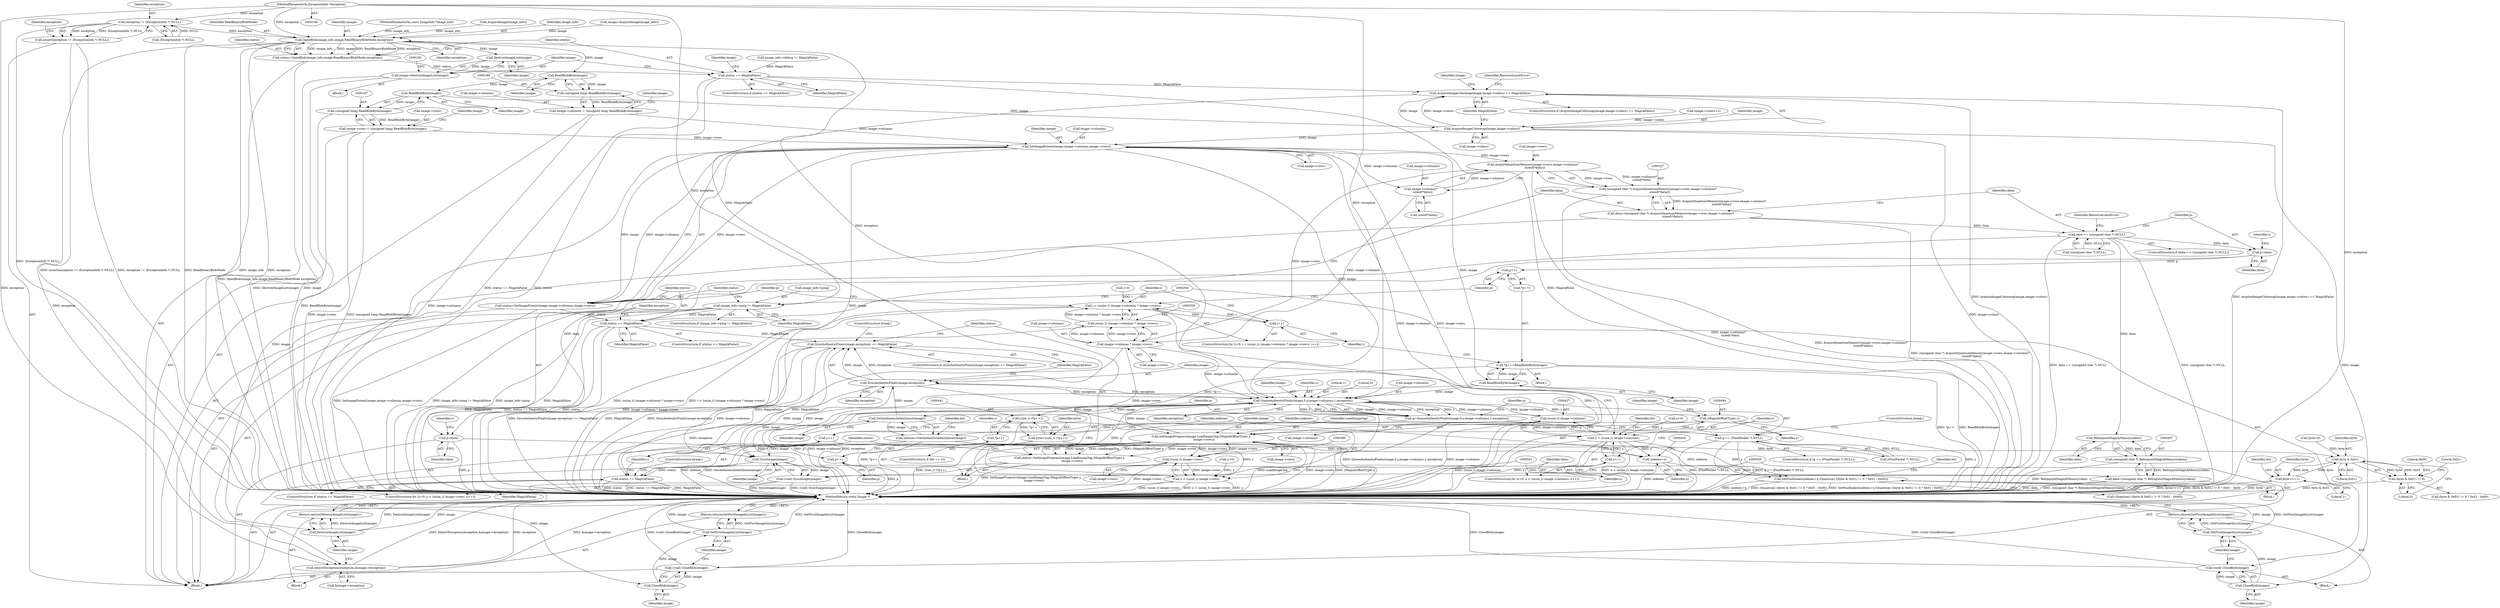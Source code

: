 digraph "0_ImageMagick_f6e9d0d9955e85bdd7540b251cd50d598dacc5e6_51@pointer" {
"1000108" [label="(MethodParameterIn,ExceptionInfo *exception)"];
"1000149" [label="(Call,exception != (ExceptionInfo *) NULL)"];
"1000148" [label="(Call,assert(exception != (ExceptionInfo *) NULL))"];
"1000166" [label="(Call,OpenBlob(image_info,image,ReadBinaryBlobMode,exception))"];
"1000164" [label="(Call,status=OpenBlob(image_info,image,ReadBinaryBlobMode,exception))"];
"1000172" [label="(Call,status == MagickFalse)"];
"1000216" [label="(Call,AcquireImageColormap(image,image->colors) == MagickFalse)"];
"1000287" [label="(Call,image_info->ping != MagickFalse)"];
"1000311" [label="(Call,status == MagickFalse)"];
"1000472" [label="(Call,SyncAuthenticPixels(image,exception) == MagickFalse)"];
"1000490" [label="(Call,status == MagickFalse)"];
"1000178" [label="(Call,DestroyImageList(image))"];
"1000176" [label="(Call,image=DestroyImageList(image))"];
"1000190" [label="(Call,ReadBlobByte(image))"];
"1000188" [label="(Call,(unsigned long) ReadBlobByte(image))"];
"1000184" [label="(Call,image->columns = (unsigned long) ReadBlobByte(image))"];
"1000302" [label="(Call,SetImageExtent(image,image->columns,image->rows))"];
"1000300" [label="(Call,status=SetImageExtent(image,image->columns,image->rows))"];
"1000322" [label="(Call,DestroyImageList(image))"];
"1000321" [label="(Return,return(DestroyImageList(image));)"];
"1000328" [label="(Call,AcquireQuantumMemory(image->rows,image->columns*\n    sizeof(*data)))"];
"1000326" [label="(Call,(unsigned char *) AcquireQuantumMemory(image->rows,image->columns*\n    sizeof(*data)))"];
"1000324" [label="(Call,data=(unsigned char *) AcquireQuantumMemory(image->rows,image->columns*\n    sizeof(*data)))"];
"1000340" [label="(Call,data == (unsigned char *) NULL)"];
"1000348" [label="(Call,p=data)"];
"1000371" [label="(Call,p++)"];
"1000375" [label="(Call,p=data)"];
"1000443" [label="(Call,p++)"];
"1000498" [label="(Call,RelinquishMagickMemory(data))"];
"1000496" [label="(Call,(unsigned char *) RelinquishMagickMemory(data))"];
"1000494" [label="(Call,data=(unsigned char *) RelinquishMagickMemory(data))"];
"1000359" [label="(Call,image->columns * image->rows)"];
"1000357" [label="(Call,(ssize_t) (image->columns * image->rows))"];
"1000355" [label="(Call,i < (ssize_t) (image->columns * image->rows))"];
"1000366" [label="(Call,i++)"];
"1000384" [label="(Call,(ssize_t) image->rows)"];
"1000382" [label="(Call,y < (ssize_t) image->rows)"];
"1000394" [label="(Call,QueueAuthenticPixels(image,0,y,image->columns,1,exception))"];
"1000392" [label="(Call,q=QueueAuthenticPixels(image,0,y,image->columns,1,exception))"];
"1000404" [label="(Call,q == (PixelPacket *) NULL)"];
"1000412" [label="(Call,GetAuthenticIndexQueue(image))"];
"1000410" [label="(Call,indexes=GetAuthenticIndexQueue(image))"];
"1000445" [label="(Call,SetPixelIndex(indexes+x,(Quantum) ((byte & 0x01) != 0 ? 0x01 : 0x00)))"];
"1000446" [label="(Call,indexes+x)"];
"1000473" [label="(Call,SyncAuthenticPixels(image,exception))"];
"1000480" [label="(Call,SetImageProgress(image,LoadImageTag,(MagickOffsetType) y,\n      image->rows))"];
"1000478" [label="(Call,status=SetImageProgress(image,LoadImageTag,(MagickOffsetType) y,\n      image->rows))"];
"1000502" [label="(Call,SyncImage(image))"];
"1000500" [label="(Call,(void) SyncImage(image))"];
"1000506" [label="(Call,CloseBlob(image))"];
"1000504" [label="(Call,(void) CloseBlob(image))"];
"1000509" [label="(Call,GetFirstImageInList(image))"];
"1000508" [label="(Return,return(GetFirstImageInList(image));)"];
"1000426" [label="(Call,(ssize_t) image->columns)"];
"1000424" [label="(Call,x < (ssize_t) image->columns)"];
"1000431" [label="(Call,x++)"];
"1000483" [label="(Call,(MagickOffsetType) y)"];
"1000389" [label="(Call,y++)"];
"1000332" [label="(Call,image->columns*\n    sizeof(*data))"];
"1000373" [label="(Call,ReadBlobByte(image))"];
"1000369" [label="(Call,*p++=ReadBlobByte(image))"];
"1000440" [label="(Call,(size_t) (*p++))"];
"1000438" [label="(Call,byte=(size_t) (*p++))"];
"1000453" [label="(Call,byte & 0x01)"];
"1000452" [label="(Call,(byte & 0x01) != 0)"];
"1000461" [label="(Call,byte>>=1)"];
"1000198" [label="(Call,ReadBlobByte(image))"];
"1000196" [label="(Call,(unsigned long) ReadBlobByte(image))"];
"1000192" [label="(Call,image->rows = (unsigned long) ReadBlobByte(image))"];
"1000217" [label="(Call,AcquireImageColormap(image,image->colors))"];
"1000295" [label="(Call,CloseBlob(image))"];
"1000293" [label="(Call,(void) CloseBlob(image))"];
"1000298" [label="(Call,GetFirstImageInList(image))"];
"1000297" [label="(Return,return(GetFirstImageInList(image));)"];
"1000315" [label="(Call,InheritException(exception,&image->exception))"];
"1000379" [label="(Call,y=0)"];
"1000360" [label="(Call,image->columns)"];
"1000438" [label="(Call,byte=(size_t) (*p++))"];
"1000339" [label="(ControlStructure,if (data == (unsigned char *) NULL))"];
"1000460" [label="(Identifier,bit)"];
"1000311" [label="(Call,status == MagickFalse)"];
"1000386" [label="(Call,image->rows)"];
"1000333" [label="(Call,image->columns)"];
"1000376" [label="(Identifier,p)"];
"1000332" [label="(Call,image->columns*\n    sizeof(*data))"];
"1000417" [label="(Call,byte=0)"];
"1000413" [label="(Identifier,image)"];
"1000486" [label="(Call,image->rows)"];
"1000193" [label="(Call,image->rows)"];
"1000186" [label="(Identifier,image)"];
"1000436" [label="(Identifier,bit)"];
"1000287" [label="(Call,image_info->ping != MagickFalse)"];
"1000170" [label="(Identifier,exception)"];
"1000150" [label="(Identifier,exception)"];
"1000382" [label="(Call,y < (ssize_t) image->rows)"];
"1000498" [label="(Call,RelinquishMagickMemory(data))"];
"1000295" [label="(Call,CloseBlob(image))"];
"1000346" [label="(Identifier,ResourceLimitError)"];
"1000166" [label="(Call,OpenBlob(image_info,image,ReadBinaryBlobMode,exception))"];
"1000374" [label="(Identifier,image)"];
"1000134" [label="(Call,image_info->debug != MagickFalse)"];
"1000428" [label="(Call,image->columns)"];
"1000190" [label="(Call,ReadBlobByte(image))"];
"1000194" [label="(Identifier,image)"];
"1000420" [label="(ControlStructure,for (x=0; x < (ssize_t) image->columns; x++))"];
"1000403" [label="(ControlStructure,if (q == (PixelPacket *) NULL))"];
"1000410" [label="(Call,indexes=GetAuthenticIndexQueue(image))"];
"1000456" [label="(Literal,0)"];
"1000373" [label="(Call,ReadBlobByte(image))"];
"1000188" [label="(Call,(unsigned long) ReadBlobByte(image))"];
"1000341" [label="(Identifier,data)"];
"1000351" [label="(ControlStructure,for (i=0; i < (ssize_t) (image->columns * image->rows); i++))"];
"1000442" [label="(Call,*p++)"];
"1000447" [label="(Identifier,indexes)"];
"1000500" [label="(Call,(void) SyncImage(image))"];
"1000458" [label="(Literal,0x00)"];
"1000453" [label="(Call,byte & 0x01)"];
"1000215" [label="(ControlStructure,if (AcquireImageColormap(image,image->colors) == MagickFalse))"];
"1000179" [label="(Identifier,image)"];
"1000431" [label="(Call,x++)"];
"1000202" [label="(Identifier,image)"];
"1000499" [label="(Identifier,data)"];
"1000493" [label="(ControlStructure,break;)"];
"1000483" [label="(Call,(MagickOffsetType) y)"];
"1000336" [label="(Call,sizeof(*data))"];
"1000404" [label="(Call,q == (PixelPacket *) NULL)"];
"1000421" [label="(Call,x=0)"];
"1000439" [label="(Identifier,byte)"];
"1000219" [label="(Call,image->colors)"];
"1000192" [label="(Call,image->rows = (unsigned long) ReadBlobByte(image))"];
"1000503" [label="(Identifier,image)"];
"1000491" [label="(Identifier,status)"];
"1000286" [label="(ControlStructure,if (image_info->ping != MagickFalse))"];
"1000508" [label="(Return,return(GetFirstImageInList(image));)"];
"1000472" [label="(Call,SyncAuthenticPixels(image,exception) == MagickFalse)"];
"1000455" [label="(Literal,0x01)"];
"1000326" [label="(Call,(unsigned char *) AcquireQuantumMemory(image->rows,image->columns*\n    sizeof(*data)))"];
"1000398" [label="(Call,image->columns)"];
"1000504" [label="(Call,(void) CloseBlob(image))"];
"1000322" [label="(Call,DestroyImageList(image))"];
"1000462" [label="(Identifier,byte)"];
"1000440" [label="(Call,(size_t) (*p++))"];
"1000393" [label="(Identifier,q)"];
"1000222" [label="(Identifier,MagickFalse)"];
"1000487" [label="(Identifier,image)"];
"1000352" [label="(Call,i=0)"];
"1000383" [label="(Identifier,y)"];
"1000315" [label="(Call,InheritException(exception,&image->exception))"];
"1000296" [label="(Identifier,image)"];
"1000445" [label="(Call,SetPixelIndex(indexes+x,(Quantum) ((byte & 0x01) != 0 ? 0x01 : 0x00)))"];
"1000175" [label="(Block,)"];
"1000164" [label="(Call,status=OpenBlob(image_info,image,ReadBinaryBlobMode,exception))"];
"1000355" [label="(Call,i < (ssize_t) (image->columns * image->rows))"];
"1000168" [label="(Identifier,image)"];
"1000506" [label="(Call,CloseBlob(image))"];
"1000485" [label="(Identifier,y)"];
"1000476" [label="(Identifier,MagickFalse)"];
"1000412" [label="(Call,GetAuthenticIndexQueue(image))"];
"1000230" [label="(Identifier,image)"];
"1000451" [label="(Call,(byte & 0x01) != 0 ? 0x01 : 0x00)"];
"1000457" [label="(Literal,0x01)"];
"1000415" [label="(Identifier,bit)"];
"1000297" [label="(Return,return(GetFirstImageInList(image));)"];
"1000312" [label="(Identifier,status)"];
"1000480" [label="(Call,SetImageProgress(image,LoadImageTag,(MagickOffsetType) y,\n      image->rows))"];
"1000292" [label="(Block,)"];
"1000359" [label="(Call,image->columns * image->rows)"];
"1000502" [label="(Call,SyncImage(image))"];
"1000108" [label="(MethodParameterIn,ExceptionInfo *exception)"];
"1000196" [label="(Call,(unsigned long) ReadBlobByte(image))"];
"1000477" [label="(ControlStructure,break;)"];
"1000394" [label="(Call,QueueAuthenticPixels(image,0,y,image->columns,1,exception))"];
"1000411" [label="(Identifier,indexes)"];
"1000109" [label="(Block,)"];
"1000157" [label="(Identifier,exception)"];
"1000402" [label="(Identifier,exception)"];
"1000363" [label="(Call,image->rows)"];
"1000349" [label="(Identifier,p)"];
"1000377" [label="(Identifier,data)"];
"1000173" [label="(Identifier,status)"];
"1000291" [label="(Identifier,MagickFalse)"];
"1000461" [label="(Call,byte>>=1)"];
"1000107" [label="(MethodParameterIn,const ImageInfo *image_info)"];
"1000371" [label="(Call,p++)"];
"1000316" [label="(Identifier,exception)"];
"1000368" [label="(Block,)"];
"1000210" [label="(Call,image->colors=2)"];
"1000490" [label="(Call,status == MagickFalse)"];
"1000489" [label="(ControlStructure,if (status == MagickFalse))"];
"1000302" [label="(Call,SetImageExtent(image,image->columns,image->rows))"];
"1000172" [label="(Call,status == MagickFalse)"];
"1000185" [label="(Call,image->columns)"];
"1000165" [label="(Identifier,status)"];
"1000372" [label="(Identifier,p)"];
"1000492" [label="(Identifier,MagickFalse)"];
"1000340" [label="(Call,data == (unsigned char *) NULL)"];
"1000350" [label="(Identifier,data)"];
"1000303" [label="(Identifier,image)"];
"1000342" [label="(Call,(unsigned char *) NULL)"];
"1000356" [label="(Identifier,i)"];
"1000199" [label="(Identifier,image)"];
"1000162" [label="(Call,AcquireImage(image_info))"];
"1000425" [label="(Identifier,x)"];
"1000218" [label="(Identifier,image)"];
"1000177" [label="(Identifier,image)"];
"1000293" [label="(Call,(void) CloseBlob(image))"];
"1000507" [label="(Identifier,image)"];
"1000509" [label="(Call,GetFirstImageInList(image))"];
"1000167" [label="(Identifier,image_info)"];
"1000184" [label="(Call,image->columns = (unsigned long) ReadBlobByte(image))"];
"1000357" [label="(Call,(ssize_t) (image->columns * image->rows))"];
"1000473" [label="(Call,SyncAuthenticPixels(image,exception))"];
"1000448" [label="(Identifier,x)"];
"1000395" [label="(Identifier,image)"];
"1000406" [label="(Call,(PixelPacket *) NULL)"];
"1000511" [label="(MethodReturn,static Image *)"];
"1000314" [label="(Block,)"];
"1000174" [label="(Identifier,MagickFalse)"];
"1000481" [label="(Identifier,image)"];
"1000474" [label="(Identifier,image)"];
"1000324" [label="(Call,data=(unsigned char *) AcquireQuantumMemory(image->rows,image->columns*\n    sizeof(*data)))"];
"1000463" [label="(Literal,1)"];
"1000452" [label="(Call,(byte & 0x01) != 0)"];
"1000432" [label="(Identifier,x)"];
"1000466" [label="(Identifier,bit)"];
"1000298" [label="(Call,GetFirstImageInList(image))"];
"1000171" [label="(ControlStructure,if (status == MagickFalse))"];
"1000191" [label="(Identifier,image)"];
"1000496" [label="(Call,(unsigned char *) RelinquishMagickMemory(data))"];
"1000397" [label="(Identifier,y)"];
"1000323" [label="(Identifier,image)"];
"1000149" [label="(Call,exception != (ExceptionInfo *) NULL)"];
"1000151" [label="(Call,(ExceptionInfo *) NULL)"];
"1000216" [label="(Call,AcquireImageColormap(image,image->colors) == MagickFalse)"];
"1000482" [label="(Identifier,LoadImageTag)"];
"1000479" [label="(Identifier,status)"];
"1000313" [label="(Identifier,MagickFalse)"];
"1000366" [label="(Call,i++)"];
"1000160" [label="(Call,image=AcquireImage(image_info))"];
"1000369" [label="(Call,*p++=ReadBlobByte(image))"];
"1000389" [label="(Call,y++)"];
"1000446" [label="(Call,indexes+x)"];
"1000300" [label="(Call,status=SetImageExtent(image,image->columns,image->rows))"];
"1000495" [label="(Identifier,data)"];
"1000317" [label="(Call,&image->exception)"];
"1000348" [label="(Call,p=data)"];
"1000224" [label="(Identifier,ResourceLimitError)"];
"1000329" [label="(Call,image->rows)"];
"1000353" [label="(Identifier,i)"];
"1000510" [label="(Identifier,image)"];
"1000444" [label="(Identifier,p)"];
"1000304" [label="(Call,image->columns)"];
"1000380" [label="(Identifier,y)"];
"1000434" [label="(ControlStructure,if (bit == 0))"];
"1000176" [label="(Call,image=DestroyImageList(image))"];
"1000288" [label="(Call,image_info->ping)"];
"1000494" [label="(Call,data=(unsigned char *) RelinquishMagickMemory(data))"];
"1000299" [label="(Identifier,image)"];
"1000391" [label="(Block,)"];
"1000325" [label="(Identifier,data)"];
"1000321" [label="(Return,return(DestroyImageList(image));)"];
"1000424" [label="(Call,x < (ssize_t) image->columns)"];
"1000148" [label="(Call,assert(exception != (ExceptionInfo *) NULL))"];
"1000198" [label="(Call,ReadBlobByte(image))"];
"1000378" [label="(ControlStructure,for (y=0; y < (ssize_t) image->rows; y++))"];
"1000401" [label="(Literal,1)"];
"1000478" [label="(Call,status=SetImageProgress(image,LoadImageTag,(MagickOffsetType) y,\n      image->rows))"];
"1000384" [label="(Call,(ssize_t) image->rows)"];
"1000178" [label="(Call,DestroyImageList(image))"];
"1000405" [label="(Identifier,q)"];
"1000396" [label="(Literal,0)"];
"1000449" [label="(Call,(Quantum) ((byte & 0x01) != 0 ? 0x01 : 0x00))"];
"1000433" [label="(Block,)"];
"1000390" [label="(Identifier,y)"];
"1000454" [label="(Identifier,byte)"];
"1000375" [label="(Call,p=data)"];
"1000307" [label="(Call,image->rows)"];
"1000328" [label="(Call,AcquireQuantumMemory(image->rows,image->columns*\n    sizeof(*data)))"];
"1000367" [label="(Identifier,i)"];
"1000169" [label="(Identifier,ReadBinaryBlobMode)"];
"1000301" [label="(Identifier,status)"];
"1000426" [label="(Call,(ssize_t) image->columns)"];
"1000471" [label="(ControlStructure,if (SyncAuthenticPixels(image,exception) == MagickFalse))"];
"1000475" [label="(Identifier,exception)"];
"1000310" [label="(ControlStructure,if (status == MagickFalse))"];
"1000443" [label="(Call,p++)"];
"1000409" [label="(ControlStructure,break;)"];
"1000392" [label="(Call,q=QueueAuthenticPixels(image,0,y,image->columns,1,exception))"];
"1000217" [label="(Call,AcquireImageColormap(image,image->colors))"];
"1000370" [label="(Call,*p++)"];
"1000108" -> "1000106"  [label="AST: "];
"1000108" -> "1000511"  [label="DDG: exception"];
"1000108" -> "1000149"  [label="DDG: exception"];
"1000108" -> "1000166"  [label="DDG: exception"];
"1000108" -> "1000315"  [label="DDG: exception"];
"1000108" -> "1000394"  [label="DDG: exception"];
"1000108" -> "1000473"  [label="DDG: exception"];
"1000149" -> "1000148"  [label="AST: "];
"1000149" -> "1000151"  [label="CFG: "];
"1000150" -> "1000149"  [label="AST: "];
"1000151" -> "1000149"  [label="AST: "];
"1000148" -> "1000149"  [label="CFG: "];
"1000149" -> "1000511"  [label="DDG: (ExceptionInfo *) NULL"];
"1000149" -> "1000148"  [label="DDG: exception"];
"1000149" -> "1000148"  [label="DDG: (ExceptionInfo *) NULL"];
"1000151" -> "1000149"  [label="DDG: NULL"];
"1000149" -> "1000166"  [label="DDG: exception"];
"1000148" -> "1000109"  [label="AST: "];
"1000157" -> "1000148"  [label="CFG: "];
"1000148" -> "1000511"  [label="DDG: exception != (ExceptionInfo *) NULL"];
"1000148" -> "1000511"  [label="DDG: assert(exception != (ExceptionInfo *) NULL)"];
"1000166" -> "1000164"  [label="AST: "];
"1000166" -> "1000170"  [label="CFG: "];
"1000167" -> "1000166"  [label="AST: "];
"1000168" -> "1000166"  [label="AST: "];
"1000169" -> "1000166"  [label="AST: "];
"1000170" -> "1000166"  [label="AST: "];
"1000164" -> "1000166"  [label="CFG: "];
"1000166" -> "1000511"  [label="DDG: ReadBinaryBlobMode"];
"1000166" -> "1000511"  [label="DDG: image_info"];
"1000166" -> "1000511"  [label="DDG: exception"];
"1000166" -> "1000164"  [label="DDG: image_info"];
"1000166" -> "1000164"  [label="DDG: image"];
"1000166" -> "1000164"  [label="DDG: ReadBinaryBlobMode"];
"1000166" -> "1000164"  [label="DDG: exception"];
"1000162" -> "1000166"  [label="DDG: image_info"];
"1000107" -> "1000166"  [label="DDG: image_info"];
"1000160" -> "1000166"  [label="DDG: image"];
"1000166" -> "1000178"  [label="DDG: image"];
"1000166" -> "1000190"  [label="DDG: image"];
"1000166" -> "1000315"  [label="DDG: exception"];
"1000166" -> "1000394"  [label="DDG: exception"];
"1000164" -> "1000109"  [label="AST: "];
"1000165" -> "1000164"  [label="AST: "];
"1000173" -> "1000164"  [label="CFG: "];
"1000164" -> "1000511"  [label="DDG: OpenBlob(image_info,image,ReadBinaryBlobMode,exception)"];
"1000164" -> "1000172"  [label="DDG: status"];
"1000172" -> "1000171"  [label="AST: "];
"1000172" -> "1000174"  [label="CFG: "];
"1000173" -> "1000172"  [label="AST: "];
"1000174" -> "1000172"  [label="AST: "];
"1000177" -> "1000172"  [label="CFG: "];
"1000186" -> "1000172"  [label="CFG: "];
"1000172" -> "1000511"  [label="DDG: status == MagickFalse"];
"1000172" -> "1000511"  [label="DDG: status"];
"1000172" -> "1000511"  [label="DDG: MagickFalse"];
"1000134" -> "1000172"  [label="DDG: MagickFalse"];
"1000172" -> "1000216"  [label="DDG: MagickFalse"];
"1000216" -> "1000215"  [label="AST: "];
"1000216" -> "1000222"  [label="CFG: "];
"1000217" -> "1000216"  [label="AST: "];
"1000222" -> "1000216"  [label="AST: "];
"1000224" -> "1000216"  [label="CFG: "];
"1000230" -> "1000216"  [label="CFG: "];
"1000216" -> "1000511"  [label="DDG: AcquireImageColormap(image,image->colors) == MagickFalse"];
"1000216" -> "1000511"  [label="DDG: AcquireImageColormap(image,image->colors)"];
"1000217" -> "1000216"  [label="DDG: image"];
"1000217" -> "1000216"  [label="DDG: image->colors"];
"1000216" -> "1000287"  [label="DDG: MagickFalse"];
"1000287" -> "1000286"  [label="AST: "];
"1000287" -> "1000291"  [label="CFG: "];
"1000288" -> "1000287"  [label="AST: "];
"1000291" -> "1000287"  [label="AST: "];
"1000294" -> "1000287"  [label="CFG: "];
"1000301" -> "1000287"  [label="CFG: "];
"1000287" -> "1000511"  [label="DDG: MagickFalse"];
"1000287" -> "1000511"  [label="DDG: image_info->ping != MagickFalse"];
"1000287" -> "1000511"  [label="DDG: image_info->ping"];
"1000287" -> "1000311"  [label="DDG: MagickFalse"];
"1000311" -> "1000310"  [label="AST: "];
"1000311" -> "1000313"  [label="CFG: "];
"1000312" -> "1000311"  [label="AST: "];
"1000313" -> "1000311"  [label="AST: "];
"1000316" -> "1000311"  [label="CFG: "];
"1000325" -> "1000311"  [label="CFG: "];
"1000311" -> "1000511"  [label="DDG: status"];
"1000311" -> "1000511"  [label="DDG: MagickFalse"];
"1000311" -> "1000511"  [label="DDG: status == MagickFalse"];
"1000300" -> "1000311"  [label="DDG: status"];
"1000311" -> "1000472"  [label="DDG: MagickFalse"];
"1000472" -> "1000471"  [label="AST: "];
"1000472" -> "1000476"  [label="CFG: "];
"1000473" -> "1000472"  [label="AST: "];
"1000476" -> "1000472"  [label="AST: "];
"1000477" -> "1000472"  [label="CFG: "];
"1000479" -> "1000472"  [label="CFG: "];
"1000472" -> "1000511"  [label="DDG: SyncAuthenticPixels(image,exception) == MagickFalse"];
"1000472" -> "1000511"  [label="DDG: MagickFalse"];
"1000472" -> "1000511"  [label="DDG: SyncAuthenticPixels(image,exception)"];
"1000473" -> "1000472"  [label="DDG: image"];
"1000473" -> "1000472"  [label="DDG: exception"];
"1000490" -> "1000472"  [label="DDG: MagickFalse"];
"1000472" -> "1000490"  [label="DDG: MagickFalse"];
"1000490" -> "1000489"  [label="AST: "];
"1000490" -> "1000492"  [label="CFG: "];
"1000491" -> "1000490"  [label="AST: "];
"1000492" -> "1000490"  [label="AST: "];
"1000493" -> "1000490"  [label="CFG: "];
"1000390" -> "1000490"  [label="CFG: "];
"1000490" -> "1000511"  [label="DDG: status"];
"1000490" -> "1000511"  [label="DDG: status == MagickFalse"];
"1000490" -> "1000511"  [label="DDG: MagickFalse"];
"1000478" -> "1000490"  [label="DDG: status"];
"1000178" -> "1000176"  [label="AST: "];
"1000178" -> "1000179"  [label="CFG: "];
"1000179" -> "1000178"  [label="AST: "];
"1000176" -> "1000178"  [label="CFG: "];
"1000178" -> "1000176"  [label="DDG: image"];
"1000176" -> "1000175"  [label="AST: "];
"1000177" -> "1000176"  [label="AST: "];
"1000182" -> "1000176"  [label="CFG: "];
"1000176" -> "1000511"  [label="DDG: DestroyImageList(image)"];
"1000176" -> "1000511"  [label="DDG: image"];
"1000190" -> "1000188"  [label="AST: "];
"1000190" -> "1000191"  [label="CFG: "];
"1000191" -> "1000190"  [label="AST: "];
"1000188" -> "1000190"  [label="CFG: "];
"1000190" -> "1000188"  [label="DDG: image"];
"1000190" -> "1000198"  [label="DDG: image"];
"1000188" -> "1000184"  [label="AST: "];
"1000189" -> "1000188"  [label="AST: "];
"1000184" -> "1000188"  [label="CFG: "];
"1000188" -> "1000184"  [label="DDG: ReadBlobByte(image)"];
"1000184" -> "1000109"  [label="AST: "];
"1000185" -> "1000184"  [label="AST: "];
"1000194" -> "1000184"  [label="CFG: "];
"1000184" -> "1000511"  [label="DDG: image->columns"];
"1000184" -> "1000302"  [label="DDG: image->columns"];
"1000302" -> "1000300"  [label="AST: "];
"1000302" -> "1000307"  [label="CFG: "];
"1000303" -> "1000302"  [label="AST: "];
"1000304" -> "1000302"  [label="AST: "];
"1000307" -> "1000302"  [label="AST: "];
"1000300" -> "1000302"  [label="CFG: "];
"1000302" -> "1000511"  [label="DDG: image->columns"];
"1000302" -> "1000511"  [label="DDG: image->rows"];
"1000302" -> "1000300"  [label="DDG: image"];
"1000302" -> "1000300"  [label="DDG: image->columns"];
"1000302" -> "1000300"  [label="DDG: image->rows"];
"1000217" -> "1000302"  [label="DDG: image"];
"1000192" -> "1000302"  [label="DDG: image->rows"];
"1000302" -> "1000322"  [label="DDG: image"];
"1000302" -> "1000328"  [label="DDG: image->rows"];
"1000302" -> "1000332"  [label="DDG: image->columns"];
"1000302" -> "1000373"  [label="DDG: image"];
"1000302" -> "1000394"  [label="DDG: image"];
"1000302" -> "1000502"  [label="DDG: image"];
"1000300" -> "1000109"  [label="AST: "];
"1000301" -> "1000300"  [label="AST: "];
"1000312" -> "1000300"  [label="CFG: "];
"1000300" -> "1000511"  [label="DDG: SetImageExtent(image,image->columns,image->rows)"];
"1000322" -> "1000321"  [label="AST: "];
"1000322" -> "1000323"  [label="CFG: "];
"1000323" -> "1000322"  [label="AST: "];
"1000321" -> "1000322"  [label="CFG: "];
"1000322" -> "1000511"  [label="DDG: DestroyImageList(image)"];
"1000322" -> "1000511"  [label="DDG: image"];
"1000322" -> "1000321"  [label="DDG: DestroyImageList(image)"];
"1000321" -> "1000314"  [label="AST: "];
"1000511" -> "1000321"  [label="CFG: "];
"1000321" -> "1000511"  [label="DDG: <RET>"];
"1000328" -> "1000326"  [label="AST: "];
"1000328" -> "1000332"  [label="CFG: "];
"1000329" -> "1000328"  [label="AST: "];
"1000332" -> "1000328"  [label="AST: "];
"1000326" -> "1000328"  [label="CFG: "];
"1000328" -> "1000511"  [label="DDG: image->columns*\n    sizeof(*data)"];
"1000328" -> "1000326"  [label="DDG: image->rows"];
"1000328" -> "1000326"  [label="DDG: image->columns*\n    sizeof(*data)"];
"1000332" -> "1000328"  [label="DDG: image->columns"];
"1000328" -> "1000359"  [label="DDG: image->rows"];
"1000326" -> "1000324"  [label="AST: "];
"1000327" -> "1000326"  [label="AST: "];
"1000324" -> "1000326"  [label="CFG: "];
"1000326" -> "1000511"  [label="DDG: AcquireQuantumMemory(image->rows,image->columns*\n    sizeof(*data))"];
"1000326" -> "1000324"  [label="DDG: AcquireQuantumMemory(image->rows,image->columns*\n    sizeof(*data))"];
"1000324" -> "1000109"  [label="AST: "];
"1000325" -> "1000324"  [label="AST: "];
"1000341" -> "1000324"  [label="CFG: "];
"1000324" -> "1000511"  [label="DDG: (unsigned char *) AcquireQuantumMemory(image->rows,image->columns*\n    sizeof(*data))"];
"1000324" -> "1000340"  [label="DDG: data"];
"1000340" -> "1000339"  [label="AST: "];
"1000340" -> "1000342"  [label="CFG: "];
"1000341" -> "1000340"  [label="AST: "];
"1000342" -> "1000340"  [label="AST: "];
"1000346" -> "1000340"  [label="CFG: "];
"1000349" -> "1000340"  [label="CFG: "];
"1000340" -> "1000511"  [label="DDG: (unsigned char *) NULL"];
"1000340" -> "1000511"  [label="DDG: data == (unsigned char *) NULL"];
"1000342" -> "1000340"  [label="DDG: NULL"];
"1000340" -> "1000348"  [label="DDG: data"];
"1000340" -> "1000375"  [label="DDG: data"];
"1000340" -> "1000498"  [label="DDG: data"];
"1000348" -> "1000109"  [label="AST: "];
"1000348" -> "1000350"  [label="CFG: "];
"1000349" -> "1000348"  [label="AST: "];
"1000350" -> "1000348"  [label="AST: "];
"1000353" -> "1000348"  [label="CFG: "];
"1000348" -> "1000371"  [label="DDG: p"];
"1000371" -> "1000370"  [label="AST: "];
"1000371" -> "1000372"  [label="CFG: "];
"1000372" -> "1000371"  [label="AST: "];
"1000370" -> "1000371"  [label="CFG: "];
"1000375" -> "1000109"  [label="AST: "];
"1000375" -> "1000377"  [label="CFG: "];
"1000376" -> "1000375"  [label="AST: "];
"1000377" -> "1000375"  [label="AST: "];
"1000380" -> "1000375"  [label="CFG: "];
"1000375" -> "1000511"  [label="DDG: p"];
"1000375" -> "1000443"  [label="DDG: p"];
"1000443" -> "1000442"  [label="AST: "];
"1000443" -> "1000444"  [label="CFG: "];
"1000444" -> "1000443"  [label="AST: "];
"1000442" -> "1000443"  [label="CFG: "];
"1000443" -> "1000511"  [label="DDG: p"];
"1000498" -> "1000496"  [label="AST: "];
"1000498" -> "1000499"  [label="CFG: "];
"1000499" -> "1000498"  [label="AST: "];
"1000496" -> "1000498"  [label="CFG: "];
"1000498" -> "1000496"  [label="DDG: data"];
"1000496" -> "1000494"  [label="AST: "];
"1000497" -> "1000496"  [label="AST: "];
"1000494" -> "1000496"  [label="CFG: "];
"1000496" -> "1000511"  [label="DDG: RelinquishMagickMemory(data)"];
"1000496" -> "1000494"  [label="DDG: RelinquishMagickMemory(data)"];
"1000494" -> "1000109"  [label="AST: "];
"1000495" -> "1000494"  [label="AST: "];
"1000501" -> "1000494"  [label="CFG: "];
"1000494" -> "1000511"  [label="DDG: (unsigned char *) RelinquishMagickMemory(data)"];
"1000494" -> "1000511"  [label="DDG: data"];
"1000359" -> "1000357"  [label="AST: "];
"1000359" -> "1000363"  [label="CFG: "];
"1000360" -> "1000359"  [label="AST: "];
"1000363" -> "1000359"  [label="AST: "];
"1000357" -> "1000359"  [label="CFG: "];
"1000359" -> "1000511"  [label="DDG: image->columns"];
"1000359" -> "1000357"  [label="DDG: image->columns"];
"1000359" -> "1000357"  [label="DDG: image->rows"];
"1000332" -> "1000359"  [label="DDG: image->columns"];
"1000359" -> "1000384"  [label="DDG: image->rows"];
"1000359" -> "1000394"  [label="DDG: image->columns"];
"1000357" -> "1000355"  [label="AST: "];
"1000358" -> "1000357"  [label="AST: "];
"1000355" -> "1000357"  [label="CFG: "];
"1000357" -> "1000511"  [label="DDG: image->columns * image->rows"];
"1000357" -> "1000355"  [label="DDG: image->columns * image->rows"];
"1000355" -> "1000351"  [label="AST: "];
"1000356" -> "1000355"  [label="AST: "];
"1000372" -> "1000355"  [label="CFG: "];
"1000376" -> "1000355"  [label="CFG: "];
"1000355" -> "1000511"  [label="DDG: i"];
"1000355" -> "1000511"  [label="DDG: (ssize_t) (image->columns * image->rows)"];
"1000355" -> "1000511"  [label="DDG: i < (ssize_t) (image->columns * image->rows)"];
"1000352" -> "1000355"  [label="DDG: i"];
"1000366" -> "1000355"  [label="DDG: i"];
"1000355" -> "1000366"  [label="DDG: i"];
"1000366" -> "1000351"  [label="AST: "];
"1000366" -> "1000367"  [label="CFG: "];
"1000367" -> "1000366"  [label="AST: "];
"1000356" -> "1000366"  [label="CFG: "];
"1000384" -> "1000382"  [label="AST: "];
"1000384" -> "1000386"  [label="CFG: "];
"1000385" -> "1000384"  [label="AST: "];
"1000386" -> "1000384"  [label="AST: "];
"1000382" -> "1000384"  [label="CFG: "];
"1000384" -> "1000511"  [label="DDG: image->rows"];
"1000384" -> "1000382"  [label="DDG: image->rows"];
"1000480" -> "1000384"  [label="DDG: image->rows"];
"1000384" -> "1000480"  [label="DDG: image->rows"];
"1000382" -> "1000378"  [label="AST: "];
"1000383" -> "1000382"  [label="AST: "];
"1000393" -> "1000382"  [label="CFG: "];
"1000495" -> "1000382"  [label="CFG: "];
"1000382" -> "1000511"  [label="DDG: y"];
"1000382" -> "1000511"  [label="DDG: (ssize_t) image->rows"];
"1000382" -> "1000511"  [label="DDG: y < (ssize_t) image->rows"];
"1000379" -> "1000382"  [label="DDG: y"];
"1000389" -> "1000382"  [label="DDG: y"];
"1000382" -> "1000394"  [label="DDG: y"];
"1000394" -> "1000392"  [label="AST: "];
"1000394" -> "1000402"  [label="CFG: "];
"1000395" -> "1000394"  [label="AST: "];
"1000396" -> "1000394"  [label="AST: "];
"1000397" -> "1000394"  [label="AST: "];
"1000398" -> "1000394"  [label="AST: "];
"1000401" -> "1000394"  [label="AST: "];
"1000402" -> "1000394"  [label="AST: "];
"1000392" -> "1000394"  [label="CFG: "];
"1000394" -> "1000511"  [label="DDG: y"];
"1000394" -> "1000511"  [label="DDG: image->columns"];
"1000394" -> "1000511"  [label="DDG: exception"];
"1000394" -> "1000392"  [label="DDG: image"];
"1000394" -> "1000392"  [label="DDG: image->columns"];
"1000394" -> "1000392"  [label="DDG: exception"];
"1000394" -> "1000392"  [label="DDG: 1"];
"1000394" -> "1000392"  [label="DDG: 0"];
"1000394" -> "1000392"  [label="DDG: y"];
"1000480" -> "1000394"  [label="DDG: image"];
"1000373" -> "1000394"  [label="DDG: image"];
"1000426" -> "1000394"  [label="DDG: image->columns"];
"1000473" -> "1000394"  [label="DDG: exception"];
"1000394" -> "1000412"  [label="DDG: image"];
"1000394" -> "1000426"  [label="DDG: image->columns"];
"1000394" -> "1000473"  [label="DDG: exception"];
"1000394" -> "1000483"  [label="DDG: y"];
"1000394" -> "1000502"  [label="DDG: image"];
"1000392" -> "1000391"  [label="AST: "];
"1000393" -> "1000392"  [label="AST: "];
"1000405" -> "1000392"  [label="CFG: "];
"1000392" -> "1000511"  [label="DDG: QueueAuthenticPixels(image,0,y,image->columns,1,exception)"];
"1000392" -> "1000404"  [label="DDG: q"];
"1000404" -> "1000403"  [label="AST: "];
"1000404" -> "1000406"  [label="CFG: "];
"1000405" -> "1000404"  [label="AST: "];
"1000406" -> "1000404"  [label="AST: "];
"1000409" -> "1000404"  [label="CFG: "];
"1000411" -> "1000404"  [label="CFG: "];
"1000404" -> "1000511"  [label="DDG: q"];
"1000404" -> "1000511"  [label="DDG: q == (PixelPacket *) NULL"];
"1000404" -> "1000511"  [label="DDG: (PixelPacket *) NULL"];
"1000406" -> "1000404"  [label="DDG: NULL"];
"1000412" -> "1000410"  [label="AST: "];
"1000412" -> "1000413"  [label="CFG: "];
"1000413" -> "1000412"  [label="AST: "];
"1000410" -> "1000412"  [label="CFG: "];
"1000412" -> "1000410"  [label="DDG: image"];
"1000412" -> "1000473"  [label="DDG: image"];
"1000410" -> "1000391"  [label="AST: "];
"1000411" -> "1000410"  [label="AST: "];
"1000415" -> "1000410"  [label="CFG: "];
"1000410" -> "1000511"  [label="DDG: indexes"];
"1000410" -> "1000511"  [label="DDG: GetAuthenticIndexQueue(image)"];
"1000410" -> "1000445"  [label="DDG: indexes"];
"1000410" -> "1000446"  [label="DDG: indexes"];
"1000445" -> "1000433"  [label="AST: "];
"1000445" -> "1000449"  [label="CFG: "];
"1000446" -> "1000445"  [label="AST: "];
"1000449" -> "1000445"  [label="AST: "];
"1000460" -> "1000445"  [label="CFG: "];
"1000445" -> "1000511"  [label="DDG: indexes+x"];
"1000445" -> "1000511"  [label="DDG: (Quantum) ((byte & 0x01) != 0 ? 0x01 : 0x00)"];
"1000445" -> "1000511"  [label="DDG: SetPixelIndex(indexes+x,(Quantum) ((byte & 0x01) != 0 ? 0x01 : 0x00))"];
"1000424" -> "1000445"  [label="DDG: x"];
"1000449" -> "1000445"  [label="DDG: (byte & 0x01) != 0 ? 0x01 : 0x00"];
"1000446" -> "1000448"  [label="CFG: "];
"1000447" -> "1000446"  [label="AST: "];
"1000448" -> "1000446"  [label="AST: "];
"1000450" -> "1000446"  [label="CFG: "];
"1000446" -> "1000511"  [label="DDG: indexes"];
"1000424" -> "1000446"  [label="DDG: x"];
"1000473" -> "1000475"  [label="CFG: "];
"1000474" -> "1000473"  [label="AST: "];
"1000475" -> "1000473"  [label="AST: "];
"1000476" -> "1000473"  [label="CFG: "];
"1000473" -> "1000511"  [label="DDG: exception"];
"1000473" -> "1000480"  [label="DDG: image"];
"1000473" -> "1000502"  [label="DDG: image"];
"1000480" -> "1000478"  [label="AST: "];
"1000480" -> "1000486"  [label="CFG: "];
"1000481" -> "1000480"  [label="AST: "];
"1000482" -> "1000480"  [label="AST: "];
"1000483" -> "1000480"  [label="AST: "];
"1000486" -> "1000480"  [label="AST: "];
"1000478" -> "1000480"  [label="CFG: "];
"1000480" -> "1000511"  [label="DDG: image->rows"];
"1000480" -> "1000511"  [label="DDG: (MagickOffsetType) y"];
"1000480" -> "1000511"  [label="DDG: LoadImageTag"];
"1000480" -> "1000478"  [label="DDG: image"];
"1000480" -> "1000478"  [label="DDG: LoadImageTag"];
"1000480" -> "1000478"  [label="DDG: (MagickOffsetType) y"];
"1000480" -> "1000478"  [label="DDG: image->rows"];
"1000483" -> "1000480"  [label="DDG: y"];
"1000480" -> "1000502"  [label="DDG: image"];
"1000478" -> "1000391"  [label="AST: "];
"1000479" -> "1000478"  [label="AST: "];
"1000491" -> "1000478"  [label="CFG: "];
"1000478" -> "1000511"  [label="DDG: SetImageProgress(image,LoadImageTag,(MagickOffsetType) y,\n      image->rows)"];
"1000502" -> "1000500"  [label="AST: "];
"1000502" -> "1000503"  [label="CFG: "];
"1000503" -> "1000502"  [label="AST: "];
"1000500" -> "1000502"  [label="CFG: "];
"1000502" -> "1000500"  [label="DDG: image"];
"1000373" -> "1000502"  [label="DDG: image"];
"1000502" -> "1000506"  [label="DDG: image"];
"1000500" -> "1000109"  [label="AST: "];
"1000501" -> "1000500"  [label="AST: "];
"1000505" -> "1000500"  [label="CFG: "];
"1000500" -> "1000511"  [label="DDG: SyncImage(image)"];
"1000500" -> "1000511"  [label="DDG: (void) SyncImage(image)"];
"1000506" -> "1000504"  [label="AST: "];
"1000506" -> "1000507"  [label="CFG: "];
"1000507" -> "1000506"  [label="AST: "];
"1000504" -> "1000506"  [label="CFG: "];
"1000506" -> "1000504"  [label="DDG: image"];
"1000506" -> "1000509"  [label="DDG: image"];
"1000504" -> "1000109"  [label="AST: "];
"1000505" -> "1000504"  [label="AST: "];
"1000510" -> "1000504"  [label="CFG: "];
"1000504" -> "1000511"  [label="DDG: CloseBlob(image)"];
"1000504" -> "1000511"  [label="DDG: (void) CloseBlob(image)"];
"1000509" -> "1000508"  [label="AST: "];
"1000509" -> "1000510"  [label="CFG: "];
"1000510" -> "1000509"  [label="AST: "];
"1000508" -> "1000509"  [label="CFG: "];
"1000509" -> "1000511"  [label="DDG: GetFirstImageInList(image)"];
"1000509" -> "1000511"  [label="DDG: image"];
"1000509" -> "1000508"  [label="DDG: GetFirstImageInList(image)"];
"1000508" -> "1000109"  [label="AST: "];
"1000511" -> "1000508"  [label="CFG: "];
"1000508" -> "1000511"  [label="DDG: <RET>"];
"1000426" -> "1000424"  [label="AST: "];
"1000426" -> "1000428"  [label="CFG: "];
"1000427" -> "1000426"  [label="AST: "];
"1000428" -> "1000426"  [label="AST: "];
"1000424" -> "1000426"  [label="CFG: "];
"1000426" -> "1000511"  [label="DDG: image->columns"];
"1000426" -> "1000424"  [label="DDG: image->columns"];
"1000424" -> "1000420"  [label="AST: "];
"1000425" -> "1000424"  [label="AST: "];
"1000436" -> "1000424"  [label="CFG: "];
"1000474" -> "1000424"  [label="CFG: "];
"1000424" -> "1000511"  [label="DDG: (ssize_t) image->columns"];
"1000424" -> "1000511"  [label="DDG: x"];
"1000424" -> "1000511"  [label="DDG: x < (ssize_t) image->columns"];
"1000421" -> "1000424"  [label="DDG: x"];
"1000431" -> "1000424"  [label="DDG: x"];
"1000424" -> "1000431"  [label="DDG: x"];
"1000431" -> "1000420"  [label="AST: "];
"1000431" -> "1000432"  [label="CFG: "];
"1000432" -> "1000431"  [label="AST: "];
"1000425" -> "1000431"  [label="CFG: "];
"1000483" -> "1000485"  [label="CFG: "];
"1000484" -> "1000483"  [label="AST: "];
"1000485" -> "1000483"  [label="AST: "];
"1000487" -> "1000483"  [label="CFG: "];
"1000483" -> "1000511"  [label="DDG: y"];
"1000483" -> "1000389"  [label="DDG: y"];
"1000389" -> "1000378"  [label="AST: "];
"1000389" -> "1000390"  [label="CFG: "];
"1000390" -> "1000389"  [label="AST: "];
"1000383" -> "1000389"  [label="CFG: "];
"1000332" -> "1000336"  [label="CFG: "];
"1000333" -> "1000332"  [label="AST: "];
"1000336" -> "1000332"  [label="AST: "];
"1000373" -> "1000369"  [label="AST: "];
"1000373" -> "1000374"  [label="CFG: "];
"1000374" -> "1000373"  [label="AST: "];
"1000369" -> "1000373"  [label="CFG: "];
"1000373" -> "1000369"  [label="DDG: image"];
"1000369" -> "1000368"  [label="AST: "];
"1000370" -> "1000369"  [label="AST: "];
"1000367" -> "1000369"  [label="CFG: "];
"1000369" -> "1000511"  [label="DDG: *p++"];
"1000369" -> "1000511"  [label="DDG: ReadBlobByte(image)"];
"1000369" -> "1000440"  [label="DDG: *p++"];
"1000440" -> "1000438"  [label="AST: "];
"1000440" -> "1000442"  [label="CFG: "];
"1000441" -> "1000440"  [label="AST: "];
"1000442" -> "1000440"  [label="AST: "];
"1000438" -> "1000440"  [label="CFG: "];
"1000440" -> "1000511"  [label="DDG: *p++"];
"1000440" -> "1000438"  [label="DDG: *p++"];
"1000438" -> "1000434"  [label="AST: "];
"1000439" -> "1000438"  [label="AST: "];
"1000447" -> "1000438"  [label="CFG: "];
"1000438" -> "1000511"  [label="DDG: (size_t) (*p++)"];
"1000438" -> "1000453"  [label="DDG: byte"];
"1000453" -> "1000452"  [label="AST: "];
"1000453" -> "1000455"  [label="CFG: "];
"1000454" -> "1000453"  [label="AST: "];
"1000455" -> "1000453"  [label="AST: "];
"1000456" -> "1000453"  [label="CFG: "];
"1000453" -> "1000452"  [label="DDG: byte"];
"1000453" -> "1000452"  [label="DDG: 0x01"];
"1000417" -> "1000453"  [label="DDG: byte"];
"1000461" -> "1000453"  [label="DDG: byte"];
"1000453" -> "1000461"  [label="DDG: byte"];
"1000452" -> "1000451"  [label="AST: "];
"1000452" -> "1000456"  [label="CFG: "];
"1000456" -> "1000452"  [label="AST: "];
"1000457" -> "1000452"  [label="CFG: "];
"1000458" -> "1000452"  [label="CFG: "];
"1000452" -> "1000511"  [label="DDG: byte & 0x01"];
"1000461" -> "1000433"  [label="AST: "];
"1000461" -> "1000463"  [label="CFG: "];
"1000462" -> "1000461"  [label="AST: "];
"1000463" -> "1000461"  [label="AST: "];
"1000466" -> "1000461"  [label="CFG: "];
"1000461" -> "1000511"  [label="DDG: byte>>=1"];
"1000461" -> "1000511"  [label="DDG: byte"];
"1000198" -> "1000196"  [label="AST: "];
"1000198" -> "1000199"  [label="CFG: "];
"1000199" -> "1000198"  [label="AST: "];
"1000196" -> "1000198"  [label="CFG: "];
"1000198" -> "1000196"  [label="DDG: image"];
"1000198" -> "1000217"  [label="DDG: image"];
"1000196" -> "1000192"  [label="AST: "];
"1000197" -> "1000196"  [label="AST: "];
"1000192" -> "1000196"  [label="CFG: "];
"1000196" -> "1000511"  [label="DDG: ReadBlobByte(image)"];
"1000196" -> "1000192"  [label="DDG: ReadBlobByte(image)"];
"1000192" -> "1000109"  [label="AST: "];
"1000193" -> "1000192"  [label="AST: "];
"1000202" -> "1000192"  [label="CFG: "];
"1000192" -> "1000511"  [label="DDG: image->rows"];
"1000192" -> "1000511"  [label="DDG: (unsigned long) ReadBlobByte(image)"];
"1000217" -> "1000219"  [label="CFG: "];
"1000218" -> "1000217"  [label="AST: "];
"1000219" -> "1000217"  [label="AST: "];
"1000222" -> "1000217"  [label="CFG: "];
"1000217" -> "1000511"  [label="DDG: image->colors"];
"1000210" -> "1000217"  [label="DDG: image->colors"];
"1000217" -> "1000295"  [label="DDG: image"];
"1000295" -> "1000293"  [label="AST: "];
"1000295" -> "1000296"  [label="CFG: "];
"1000296" -> "1000295"  [label="AST: "];
"1000293" -> "1000295"  [label="CFG: "];
"1000295" -> "1000293"  [label="DDG: image"];
"1000295" -> "1000298"  [label="DDG: image"];
"1000293" -> "1000292"  [label="AST: "];
"1000294" -> "1000293"  [label="AST: "];
"1000299" -> "1000293"  [label="CFG: "];
"1000293" -> "1000511"  [label="DDG: (void) CloseBlob(image)"];
"1000293" -> "1000511"  [label="DDG: CloseBlob(image)"];
"1000298" -> "1000297"  [label="AST: "];
"1000298" -> "1000299"  [label="CFG: "];
"1000299" -> "1000298"  [label="AST: "];
"1000297" -> "1000298"  [label="CFG: "];
"1000298" -> "1000511"  [label="DDG: GetFirstImageInList(image)"];
"1000298" -> "1000511"  [label="DDG: image"];
"1000298" -> "1000297"  [label="DDG: GetFirstImageInList(image)"];
"1000297" -> "1000292"  [label="AST: "];
"1000511" -> "1000297"  [label="CFG: "];
"1000297" -> "1000511"  [label="DDG: <RET>"];
"1000315" -> "1000314"  [label="AST: "];
"1000315" -> "1000317"  [label="CFG: "];
"1000316" -> "1000315"  [label="AST: "];
"1000317" -> "1000315"  [label="AST: "];
"1000323" -> "1000315"  [label="CFG: "];
"1000315" -> "1000511"  [label="DDG: InheritException(exception,&image->exception)"];
"1000315" -> "1000511"  [label="DDG: exception"];
"1000315" -> "1000511"  [label="DDG: &image->exception"];
}
